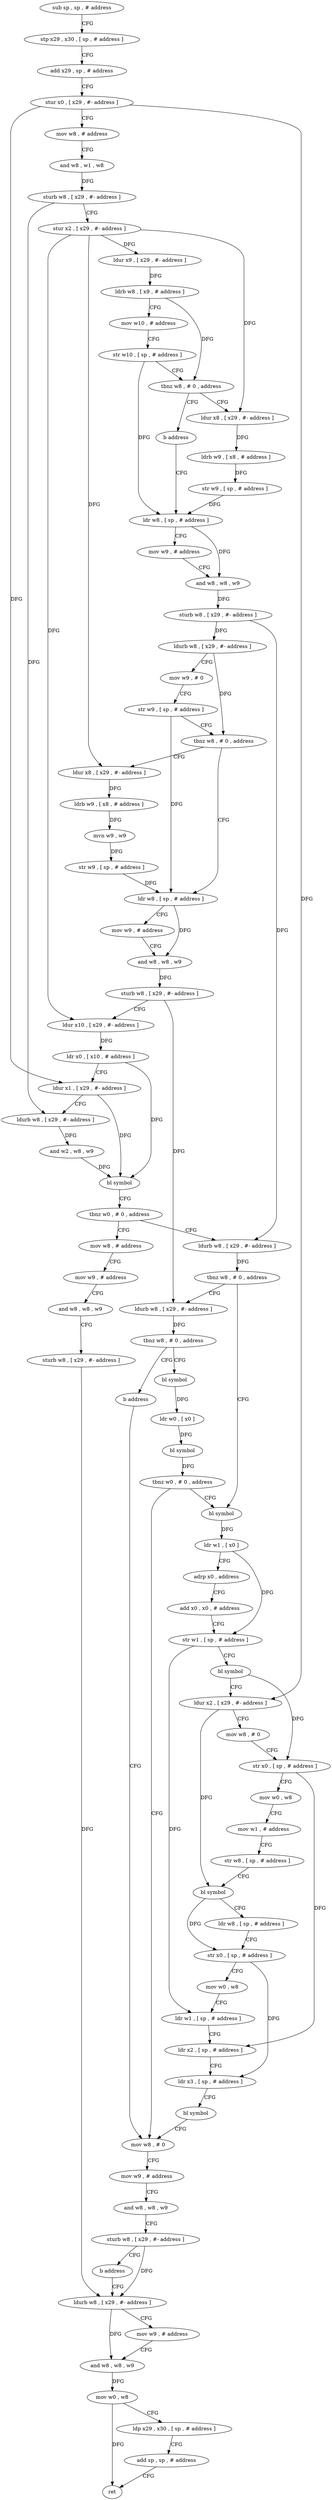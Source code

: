 digraph "func" {
"4215108" [label = "sub sp , sp , # address" ]
"4215112" [label = "stp x29 , x30 , [ sp , # address ]" ]
"4215116" [label = "add x29 , sp , # address" ]
"4215120" [label = "stur x0 , [ x29 , #- address ]" ]
"4215124" [label = "mov w8 , # address" ]
"4215128" [label = "and w8 , w1 , w8" ]
"4215132" [label = "sturb w8 , [ x29 , #- address ]" ]
"4215136" [label = "stur x2 , [ x29 , #- address ]" ]
"4215140" [label = "ldur x9 , [ x29 , #- address ]" ]
"4215144" [label = "ldrb w8 , [ x9 , # address ]" ]
"4215148" [label = "mov w10 , # address" ]
"4215152" [label = "str w10 , [ sp , # address ]" ]
"4215156" [label = "tbnz w8 , # 0 , address" ]
"4215164" [label = "ldur x8 , [ x29 , #- address ]" ]
"4215160" [label = "b address" ]
"4215168" [label = "ldrb w9 , [ x8 , # address ]" ]
"4215172" [label = "str w9 , [ sp , # address ]" ]
"4215176" [label = "ldr w8 , [ sp , # address ]" ]
"4215224" [label = "ldr w8 , [ sp , # address ]" ]
"4215228" [label = "mov w9 , # address" ]
"4215232" [label = "and w8 , w8 , w9" ]
"4215236" [label = "sturb w8 , [ x29 , #- address ]" ]
"4215240" [label = "ldur x10 , [ x29 , #- address ]" ]
"4215244" [label = "ldr x0 , [ x10 , # address ]" ]
"4215248" [label = "ldur x1 , [ x29 , #- address ]" ]
"4215252" [label = "ldurb w8 , [ x29 , #- address ]" ]
"4215256" [label = "and w2 , w8 , w9" ]
"4215260" [label = "bl symbol" ]
"4215264" [label = "tbnz w0 , # 0 , address" ]
"4215404" [label = "mov w8 , # address" ]
"4215268" [label = "ldurb w8 , [ x29 , #- address ]" ]
"4215208" [label = "ldur x8 , [ x29 , #- address ]" ]
"4215212" [label = "ldrb w9 , [ x8 , # address ]" ]
"4215216" [label = "mvn w9 , w9" ]
"4215220" [label = "str w9 , [ sp , # address ]" ]
"4215180" [label = "mov w9 , # address" ]
"4215184" [label = "and w8 , w8 , w9" ]
"4215188" [label = "sturb w8 , [ x29 , #- address ]" ]
"4215192" [label = "ldurb w8 , [ x29 , #- address ]" ]
"4215196" [label = "mov w9 , # 0" ]
"4215200" [label = "str w9 , [ sp , # address ]" ]
"4215204" [label = "tbnz w8 , # 0 , address" ]
"4215408" [label = "mov w9 , # address" ]
"4215412" [label = "and w8 , w8 , w9" ]
"4215416" [label = "sturb w8 , [ x29 , #- address ]" ]
"4215420" [label = "ldurb w8 , [ x29 , #- address ]" ]
"4215272" [label = "tbnz w8 , # 0 , address" ]
"4215304" [label = "bl symbol" ]
"4215276" [label = "ldurb w8 , [ x29 , #- address ]" ]
"4215308" [label = "ldr w1 , [ x0 ]" ]
"4215312" [label = "adrp x0 , address" ]
"4215316" [label = "add x0 , x0 , # address" ]
"4215320" [label = "str w1 , [ sp , # address ]" ]
"4215324" [label = "bl symbol" ]
"4215328" [label = "ldur x2 , [ x29 , #- address ]" ]
"4215332" [label = "mov w8 , # 0" ]
"4215336" [label = "str x0 , [ sp , # address ]" ]
"4215340" [label = "mov w0 , w8" ]
"4215344" [label = "mov w1 , # address" ]
"4215348" [label = "str w8 , [ sp , # address ]" ]
"4215352" [label = "bl symbol" ]
"4215356" [label = "ldr w8 , [ sp , # address ]" ]
"4215360" [label = "str x0 , [ sp , # address ]" ]
"4215364" [label = "mov w0 , w8" ]
"4215368" [label = "ldr w1 , [ sp , # address ]" ]
"4215372" [label = "ldr x2 , [ sp , # address ]" ]
"4215376" [label = "ldr x3 , [ sp , # address ]" ]
"4215380" [label = "bl symbol" ]
"4215384" [label = "mov w8 , # 0" ]
"4215280" [label = "tbnz w8 , # 0 , address" ]
"4215288" [label = "bl symbol" ]
"4215284" [label = "b address" ]
"4215424" [label = "mov w9 , # address" ]
"4215428" [label = "and w8 , w8 , w9" ]
"4215432" [label = "mov w0 , w8" ]
"4215436" [label = "ldp x29 , x30 , [ sp , # address ]" ]
"4215440" [label = "add sp , sp , # address" ]
"4215444" [label = "ret" ]
"4215292" [label = "ldr w0 , [ x0 ]" ]
"4215296" [label = "bl symbol" ]
"4215300" [label = "tbnz w0 , # 0 , address" ]
"4215388" [label = "mov w9 , # address" ]
"4215392" [label = "and w8 , w8 , w9" ]
"4215396" [label = "sturb w8 , [ x29 , #- address ]" ]
"4215400" [label = "b address" ]
"4215108" -> "4215112" [ label = "CFG" ]
"4215112" -> "4215116" [ label = "CFG" ]
"4215116" -> "4215120" [ label = "CFG" ]
"4215120" -> "4215124" [ label = "CFG" ]
"4215120" -> "4215248" [ label = "DFG" ]
"4215120" -> "4215328" [ label = "DFG" ]
"4215124" -> "4215128" [ label = "CFG" ]
"4215128" -> "4215132" [ label = "DFG" ]
"4215132" -> "4215136" [ label = "CFG" ]
"4215132" -> "4215252" [ label = "DFG" ]
"4215136" -> "4215140" [ label = "DFG" ]
"4215136" -> "4215164" [ label = "DFG" ]
"4215136" -> "4215240" [ label = "DFG" ]
"4215136" -> "4215208" [ label = "DFG" ]
"4215140" -> "4215144" [ label = "DFG" ]
"4215144" -> "4215148" [ label = "CFG" ]
"4215144" -> "4215156" [ label = "DFG" ]
"4215148" -> "4215152" [ label = "CFG" ]
"4215152" -> "4215156" [ label = "CFG" ]
"4215152" -> "4215176" [ label = "DFG" ]
"4215156" -> "4215164" [ label = "CFG" ]
"4215156" -> "4215160" [ label = "CFG" ]
"4215164" -> "4215168" [ label = "DFG" ]
"4215160" -> "4215176" [ label = "CFG" ]
"4215168" -> "4215172" [ label = "DFG" ]
"4215172" -> "4215176" [ label = "DFG" ]
"4215176" -> "4215180" [ label = "CFG" ]
"4215176" -> "4215184" [ label = "DFG" ]
"4215224" -> "4215228" [ label = "CFG" ]
"4215224" -> "4215232" [ label = "DFG" ]
"4215228" -> "4215232" [ label = "CFG" ]
"4215232" -> "4215236" [ label = "DFG" ]
"4215236" -> "4215240" [ label = "CFG" ]
"4215236" -> "4215276" [ label = "DFG" ]
"4215240" -> "4215244" [ label = "DFG" ]
"4215244" -> "4215248" [ label = "CFG" ]
"4215244" -> "4215260" [ label = "DFG" ]
"4215248" -> "4215252" [ label = "CFG" ]
"4215248" -> "4215260" [ label = "DFG" ]
"4215252" -> "4215256" [ label = "DFG" ]
"4215256" -> "4215260" [ label = "DFG" ]
"4215260" -> "4215264" [ label = "CFG" ]
"4215264" -> "4215404" [ label = "CFG" ]
"4215264" -> "4215268" [ label = "CFG" ]
"4215404" -> "4215408" [ label = "CFG" ]
"4215268" -> "4215272" [ label = "DFG" ]
"4215208" -> "4215212" [ label = "DFG" ]
"4215212" -> "4215216" [ label = "DFG" ]
"4215216" -> "4215220" [ label = "DFG" ]
"4215220" -> "4215224" [ label = "DFG" ]
"4215180" -> "4215184" [ label = "CFG" ]
"4215184" -> "4215188" [ label = "DFG" ]
"4215188" -> "4215192" [ label = "DFG" ]
"4215188" -> "4215268" [ label = "DFG" ]
"4215192" -> "4215196" [ label = "CFG" ]
"4215192" -> "4215204" [ label = "DFG" ]
"4215196" -> "4215200" [ label = "CFG" ]
"4215200" -> "4215204" [ label = "CFG" ]
"4215200" -> "4215224" [ label = "DFG" ]
"4215204" -> "4215224" [ label = "CFG" ]
"4215204" -> "4215208" [ label = "CFG" ]
"4215408" -> "4215412" [ label = "CFG" ]
"4215412" -> "4215416" [ label = "CFG" ]
"4215416" -> "4215420" [ label = "DFG" ]
"4215420" -> "4215424" [ label = "CFG" ]
"4215420" -> "4215428" [ label = "DFG" ]
"4215272" -> "4215304" [ label = "CFG" ]
"4215272" -> "4215276" [ label = "CFG" ]
"4215304" -> "4215308" [ label = "DFG" ]
"4215276" -> "4215280" [ label = "DFG" ]
"4215308" -> "4215312" [ label = "CFG" ]
"4215308" -> "4215320" [ label = "DFG" ]
"4215312" -> "4215316" [ label = "CFG" ]
"4215316" -> "4215320" [ label = "CFG" ]
"4215320" -> "4215324" [ label = "CFG" ]
"4215320" -> "4215368" [ label = "DFG" ]
"4215324" -> "4215328" [ label = "CFG" ]
"4215324" -> "4215336" [ label = "DFG" ]
"4215328" -> "4215332" [ label = "CFG" ]
"4215328" -> "4215352" [ label = "DFG" ]
"4215332" -> "4215336" [ label = "CFG" ]
"4215336" -> "4215340" [ label = "CFG" ]
"4215336" -> "4215372" [ label = "DFG" ]
"4215340" -> "4215344" [ label = "CFG" ]
"4215344" -> "4215348" [ label = "CFG" ]
"4215348" -> "4215352" [ label = "CFG" ]
"4215352" -> "4215356" [ label = "CFG" ]
"4215352" -> "4215360" [ label = "DFG" ]
"4215356" -> "4215360" [ label = "CFG" ]
"4215360" -> "4215364" [ label = "CFG" ]
"4215360" -> "4215376" [ label = "DFG" ]
"4215364" -> "4215368" [ label = "CFG" ]
"4215368" -> "4215372" [ label = "CFG" ]
"4215372" -> "4215376" [ label = "CFG" ]
"4215376" -> "4215380" [ label = "CFG" ]
"4215380" -> "4215384" [ label = "CFG" ]
"4215384" -> "4215388" [ label = "CFG" ]
"4215280" -> "4215288" [ label = "CFG" ]
"4215280" -> "4215284" [ label = "CFG" ]
"4215288" -> "4215292" [ label = "DFG" ]
"4215284" -> "4215384" [ label = "CFG" ]
"4215424" -> "4215428" [ label = "CFG" ]
"4215428" -> "4215432" [ label = "DFG" ]
"4215432" -> "4215436" [ label = "CFG" ]
"4215432" -> "4215444" [ label = "DFG" ]
"4215436" -> "4215440" [ label = "CFG" ]
"4215440" -> "4215444" [ label = "CFG" ]
"4215292" -> "4215296" [ label = "DFG" ]
"4215296" -> "4215300" [ label = "DFG" ]
"4215300" -> "4215384" [ label = "CFG" ]
"4215300" -> "4215304" [ label = "CFG" ]
"4215388" -> "4215392" [ label = "CFG" ]
"4215392" -> "4215396" [ label = "CFG" ]
"4215396" -> "4215400" [ label = "CFG" ]
"4215396" -> "4215420" [ label = "DFG" ]
"4215400" -> "4215420" [ label = "CFG" ]
}
